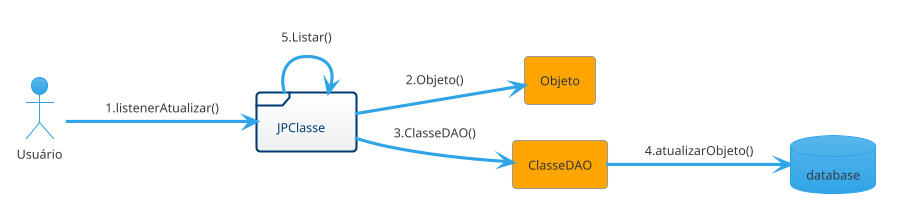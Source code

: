 @startuml
!theme cerulean
left to right direction

actor Usuário
agent Objeto
database database
frame JPClasse
agent ClasseDAO 

Usuário --> JPClasse : 1.listenerAtualizar()
JPClasse --> Objeto : 2.Objeto()
JPClasse --> ClasseDAO : 3.ClasseDAO()
ClasseDAO --> database : 4.atualizarObjeto()
JPClasse --> JPClasse : 5.Listar()

@enduml
